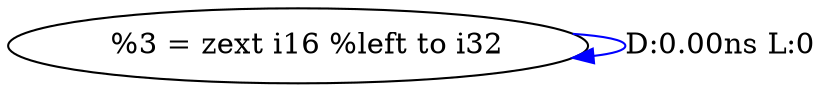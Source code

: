 digraph {
Node0x2ba4ca0[label="  %3 = zext i16 %left to i32"];
Node0x2ba4ca0 -> Node0x2ba4ca0[label="D:0.00ns L:0",color=blue];
}
